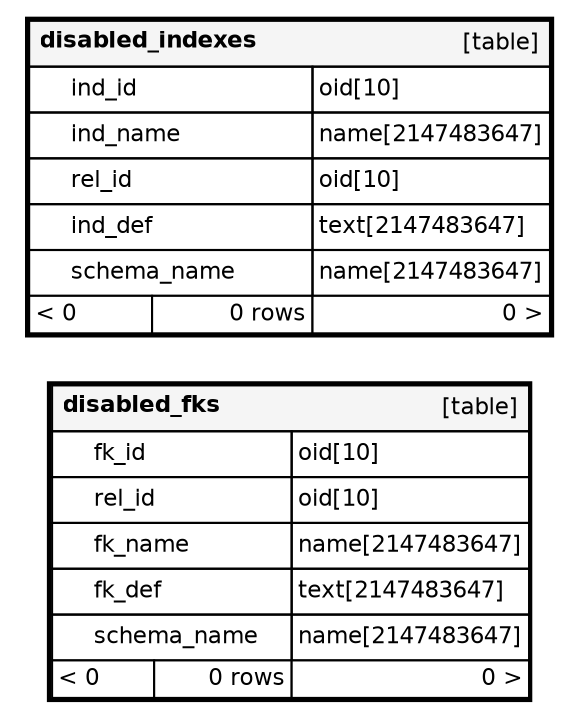 digraph "orphans" {
  graph [    rankdir="RL"    bgcolor="#ffffff"    nodesep="0.18"    ranksep="0.46"    fontname="Helvetica"    fontsize="11"    ration="compress"  ];  node [    fontname="Helvetica"    fontsize="11"    shape="plaintext"  ];  edge [    arrowsize="0.8"  ];
  "disabled_fks" [
   label=<
    <TABLE BORDER="2" CELLBORDER="1" CELLSPACING="0" BGCOLOR="#ffffff">
      <TR><TD COLSPAN="4"  BGCOLOR="#f5f5f5"><TABLE BORDER="0" CELLSPACING="0"><TR><TD ALIGN="LEFT" FIXEDSIZE="TRUE" WIDTH="83" HEIGHT="16"><B>disabled_fks</B></TD><TD ALIGN="RIGHT">[table]</TD></TR></TABLE></TD></TR>
      <TR><TD PORT="fk_id" COLSPAN="2" ALIGN="LEFT"><TABLE BORDER="0" CELLSPACING="0" ALIGN="LEFT"><TR ALIGN="LEFT"><TD ALIGN="LEFT" FIXEDSIZE="TRUE" WIDTH="15" HEIGHT="16"></TD><TD ALIGN="LEFT" FIXEDSIZE="TRUE" WIDTH="94" HEIGHT="16">fk_id</TD></TR></TABLE></TD><TD PORT="fk_id.type" ALIGN="LEFT">oid[10]</TD></TR>
      <TR><TD PORT="rel_id" COLSPAN="2" ALIGN="LEFT"><TABLE BORDER="0" CELLSPACING="0" ALIGN="LEFT"><TR ALIGN="LEFT"><TD ALIGN="LEFT" FIXEDSIZE="TRUE" WIDTH="15" HEIGHT="16"></TD><TD ALIGN="LEFT" FIXEDSIZE="TRUE" WIDTH="94" HEIGHT="16">rel_id</TD></TR></TABLE></TD><TD PORT="rel_id.type" ALIGN="LEFT">oid[10]</TD></TR>
      <TR><TD PORT="fk_name" COLSPAN="2" ALIGN="LEFT"><TABLE BORDER="0" CELLSPACING="0" ALIGN="LEFT"><TR ALIGN="LEFT"><TD ALIGN="LEFT" FIXEDSIZE="TRUE" WIDTH="15" HEIGHT="16"></TD><TD ALIGN="LEFT" FIXEDSIZE="TRUE" WIDTH="94" HEIGHT="16">fk_name</TD></TR></TABLE></TD><TD PORT="fk_name.type" ALIGN="LEFT">name[2147483647]</TD></TR>
      <TR><TD PORT="fk_def" COLSPAN="2" ALIGN="LEFT"><TABLE BORDER="0" CELLSPACING="0" ALIGN="LEFT"><TR ALIGN="LEFT"><TD ALIGN="LEFT" FIXEDSIZE="TRUE" WIDTH="15" HEIGHT="16"></TD><TD ALIGN="LEFT" FIXEDSIZE="TRUE" WIDTH="94" HEIGHT="16">fk_def</TD></TR></TABLE></TD><TD PORT="fk_def.type" ALIGN="LEFT">text[2147483647]</TD></TR>
      <TR><TD PORT="schema_name" COLSPAN="2" ALIGN="LEFT"><TABLE BORDER="0" CELLSPACING="0" ALIGN="LEFT"><TR ALIGN="LEFT"><TD ALIGN="LEFT" FIXEDSIZE="TRUE" WIDTH="15" HEIGHT="16"></TD><TD ALIGN="LEFT" FIXEDSIZE="TRUE" WIDTH="94" HEIGHT="16">schema_name</TD></TR></TABLE></TD><TD PORT="schema_name.type" ALIGN="LEFT">name[2147483647]</TD></TR>
      <TR><TD ALIGN="LEFT" BGCOLOR="#ffffff">&lt; 0</TD><TD ALIGN="RIGHT" BGCOLOR="#ffffff">0 rows</TD><TD ALIGN="RIGHT" BGCOLOR="#ffffff">0 &gt;</TD></TR>
    </TABLE>>
    URL="../../tables/disabled_fks.html"
    target="_top"
    tooltip="disabled_fks"
  ];
  "disabled_indexes" [
   label=<
    <TABLE BORDER="2" CELLBORDER="1" CELLSPACING="0" BGCOLOR="#ffffff">
      <TR><TD COLSPAN="4"  BGCOLOR="#f5f5f5"><TABLE BORDER="0" CELLSPACING="0"><TR><TD ALIGN="LEFT" FIXEDSIZE="TRUE" WIDTH="115" HEIGHT="16"><B>disabled_indexes</B></TD><TD ALIGN="RIGHT">[table]</TD></TR></TABLE></TD></TR>
      <TR><TD PORT="ind_id" COLSPAN="2" ALIGN="LEFT"><TABLE BORDER="0" CELLSPACING="0" ALIGN="LEFT"><TR ALIGN="LEFT"><TD ALIGN="LEFT" FIXEDSIZE="TRUE" WIDTH="15" HEIGHT="16"></TD><TD ALIGN="LEFT" FIXEDSIZE="TRUE" WIDTH="115" HEIGHT="16">ind_id</TD></TR></TABLE></TD><TD PORT="ind_id.type" ALIGN="LEFT">oid[10]</TD></TR>
      <TR><TD PORT="ind_name" COLSPAN="2" ALIGN="LEFT"><TABLE BORDER="0" CELLSPACING="0" ALIGN="LEFT"><TR ALIGN="LEFT"><TD ALIGN="LEFT" FIXEDSIZE="TRUE" WIDTH="15" HEIGHT="16"></TD><TD ALIGN="LEFT" FIXEDSIZE="TRUE" WIDTH="115" HEIGHT="16">ind_name</TD></TR></TABLE></TD><TD PORT="ind_name.type" ALIGN="LEFT">name[2147483647]</TD></TR>
      <TR><TD PORT="rel_id" COLSPAN="2" ALIGN="LEFT"><TABLE BORDER="0" CELLSPACING="0" ALIGN="LEFT"><TR ALIGN="LEFT"><TD ALIGN="LEFT" FIXEDSIZE="TRUE" WIDTH="15" HEIGHT="16"></TD><TD ALIGN="LEFT" FIXEDSIZE="TRUE" WIDTH="115" HEIGHT="16">rel_id</TD></TR></TABLE></TD><TD PORT="rel_id.type" ALIGN="LEFT">oid[10]</TD></TR>
      <TR><TD PORT="ind_def" COLSPAN="2" ALIGN="LEFT"><TABLE BORDER="0" CELLSPACING="0" ALIGN="LEFT"><TR ALIGN="LEFT"><TD ALIGN="LEFT" FIXEDSIZE="TRUE" WIDTH="15" HEIGHT="16"></TD><TD ALIGN="LEFT" FIXEDSIZE="TRUE" WIDTH="115" HEIGHT="16">ind_def</TD></TR></TABLE></TD><TD PORT="ind_def.type" ALIGN="LEFT">text[2147483647]</TD></TR>
      <TR><TD PORT="schema_name" COLSPAN="2" ALIGN="LEFT"><TABLE BORDER="0" CELLSPACING="0" ALIGN="LEFT"><TR ALIGN="LEFT"><TD ALIGN="LEFT" FIXEDSIZE="TRUE" WIDTH="15" HEIGHT="16"></TD><TD ALIGN="LEFT" FIXEDSIZE="TRUE" WIDTH="115" HEIGHT="16">schema_name</TD></TR></TABLE></TD><TD PORT="schema_name.type" ALIGN="LEFT">name[2147483647]</TD></TR>
      <TR><TD ALIGN="LEFT" BGCOLOR="#ffffff">&lt; 0</TD><TD ALIGN="RIGHT" BGCOLOR="#ffffff">0 rows</TD><TD ALIGN="RIGHT" BGCOLOR="#ffffff">0 &gt;</TD></TR>
    </TABLE>>
    URL="../../tables/disabled_indexes.html"
    target="_top"
    tooltip="disabled_indexes"
  ];
}
